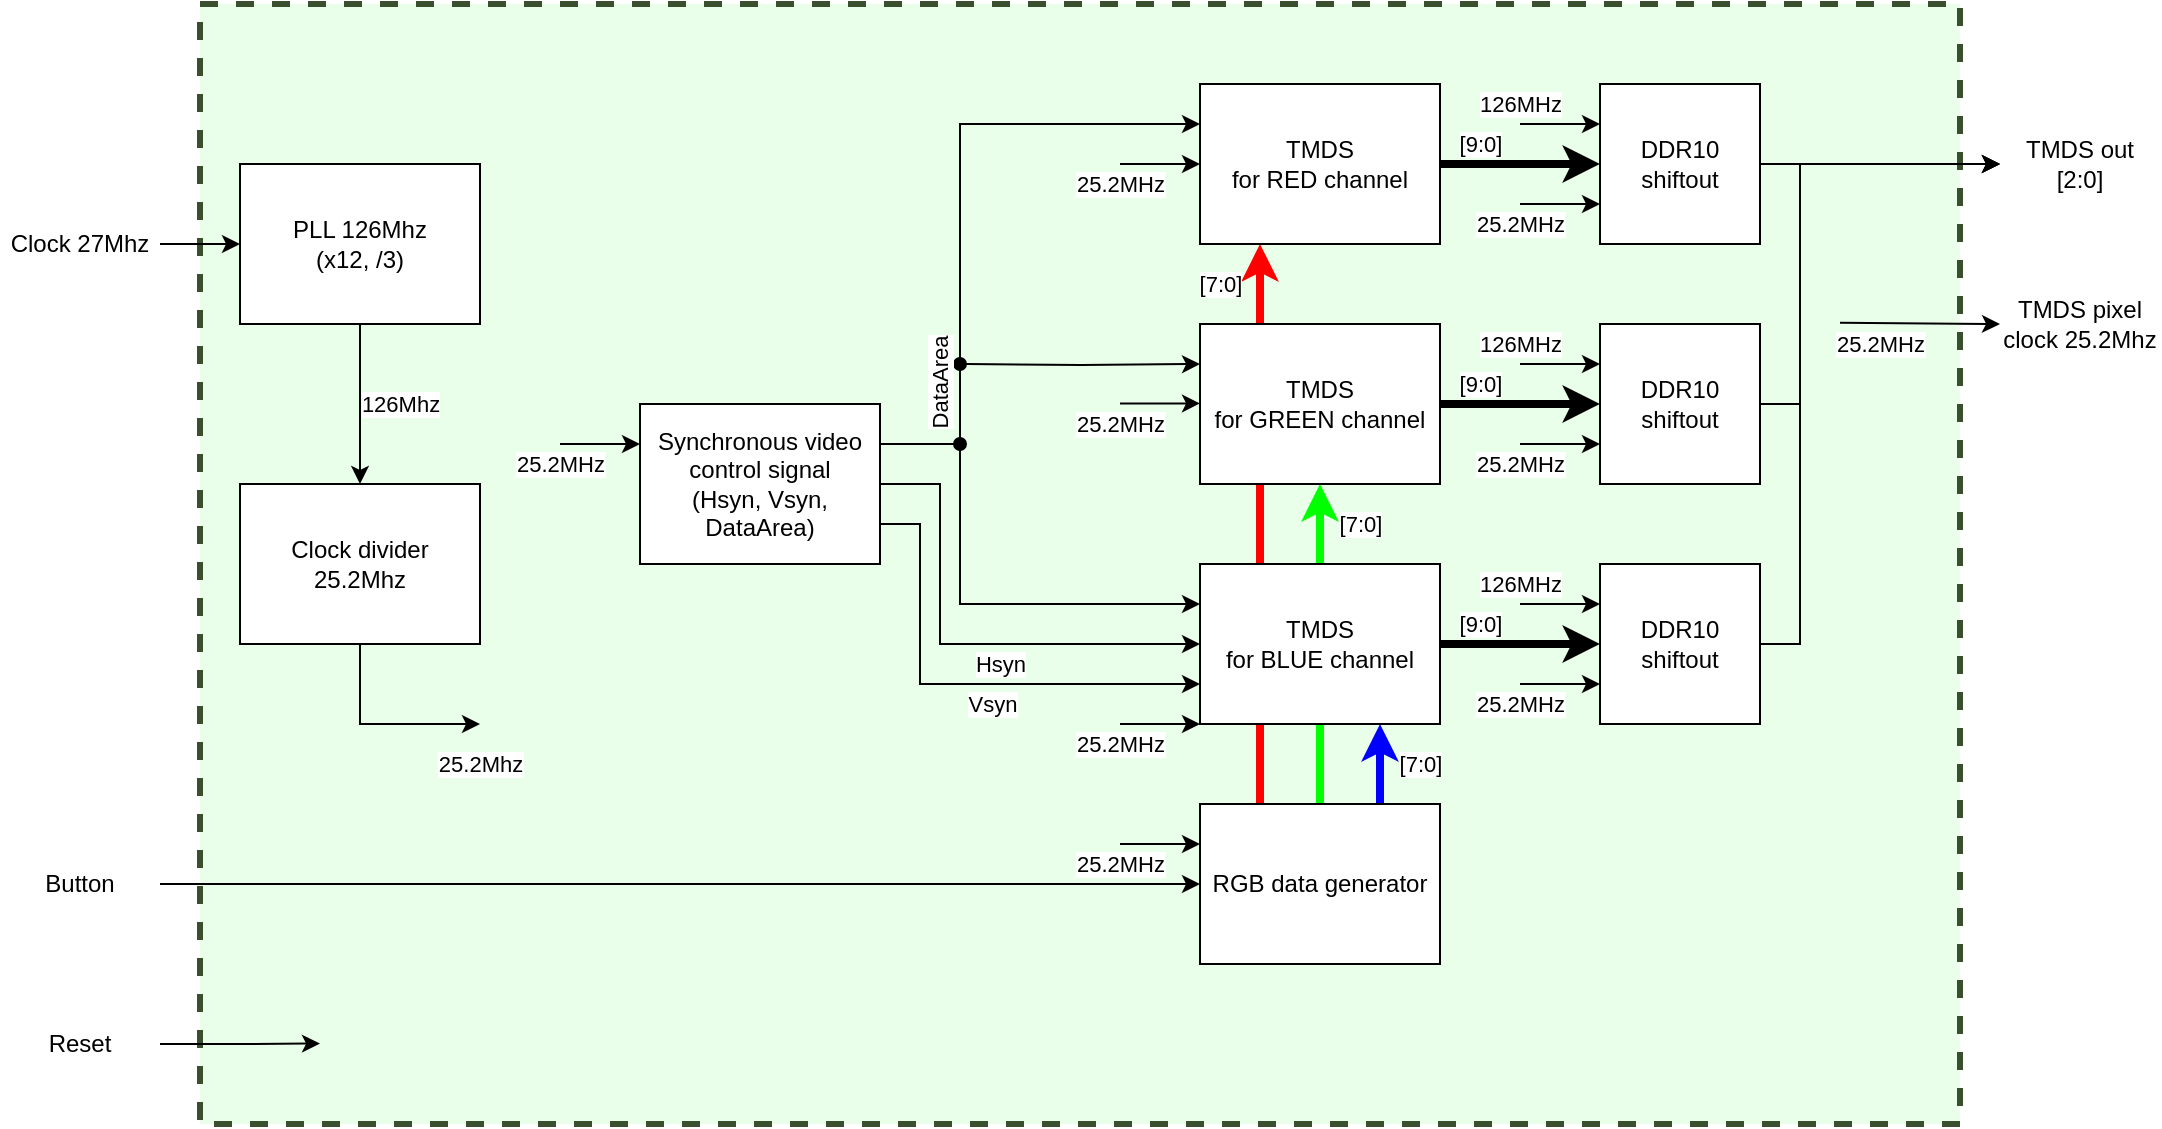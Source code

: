 <mxfile>
    <diagram id="GlaTxKUYCz7_4uUPIkvQ" name="Page-1">
        <mxGraphModel dx="1179" dy="662" grid="1" gridSize="10" guides="1" tooltips="1" connect="1" arrows="1" fold="1" page="1" pageScale="1" pageWidth="1100" pageHeight="850" math="0" shadow="0">
            <root>
                <mxCell id="0"/>
                <mxCell id="1" parent="0"/>
                <mxCell id="101" value="" style="rounded=0;whiteSpace=wrap;html=1;dashed=1;fillColor=#EAFFE9;strokeColor=#394F2D;strokeWidth=3;align=center;" vertex="1" parent="1">
                    <mxGeometry x="100" y="160" width="880" height="560" as="geometry"/>
                </mxCell>
                <mxCell id="67" value="[7:0]" style="edgeStyle=orthogonalEdgeStyle;rounded=0;html=1;exitX=0.5;exitY=0;exitDx=0;exitDy=0;entryX=0.5;entryY=1;entryDx=0;entryDy=0;strokeColor=#00FF00;strokeWidth=4;" edge="1" parent="1" source="33" target="5">
                    <mxGeometry x="0.75" y="-20" relative="1" as="geometry">
                        <mxPoint as="offset"/>
                    </mxGeometry>
                </mxCell>
                <mxCell id="68" value="[7:0]" style="edgeStyle=orthogonalEdgeStyle;rounded=0;html=1;exitX=0.25;exitY=0;exitDx=0;exitDy=0;entryX=0.25;entryY=1;entryDx=0;entryDy=0;strokeColor=#FF0000;strokeWidth=4;" edge="1" parent="1" source="33" target="2">
                    <mxGeometry x="0.857" y="20" relative="1" as="geometry">
                        <mxPoint as="offset"/>
                    </mxGeometry>
                </mxCell>
                <mxCell id="63" value="[9:0]" style="edgeStyle=orthogonalEdgeStyle;rounded=0;html=1;exitX=1;exitY=0.5;exitDx=0;exitDy=0;entryX=0;entryY=0.5;entryDx=0;entryDy=0;strokeWidth=4;" edge="1" parent="1" source="2" target="12">
                    <mxGeometry x="-0.5" y="10" relative="1" as="geometry">
                        <mxPoint as="offset"/>
                    </mxGeometry>
                </mxCell>
                <mxCell id="2" value="TMDS&lt;br&gt;for RED channel" style="rounded=0;whiteSpace=wrap;html=1;" vertex="1" parent="1">
                    <mxGeometry x="600" y="200" width="120" height="80" as="geometry"/>
                </mxCell>
                <mxCell id="77" value="[9:0]" style="edgeStyle=orthogonalEdgeStyle;rounded=0;html=1;exitX=1;exitY=0.5;exitDx=0;exitDy=0;entryX=0;entryY=0.5;entryDx=0;entryDy=0;strokeColor=#000000;strokeWidth=4;" edge="1" parent="1" source="5" target="71">
                    <mxGeometry x="-0.5" y="10" relative="1" as="geometry">
                        <mxPoint as="offset"/>
                    </mxGeometry>
                </mxCell>
                <mxCell id="5" value="TMDS&lt;br&gt;for GREEN channel" style="rounded=0;whiteSpace=wrap;html=1;" vertex="1" parent="1">
                    <mxGeometry x="600" y="320" width="120" height="80" as="geometry"/>
                </mxCell>
                <mxCell id="78" value="[9:0]" style="edgeStyle=orthogonalEdgeStyle;rounded=0;html=1;exitX=1;exitY=0.5;exitDx=0;exitDy=0;entryX=0;entryY=0.5;entryDx=0;entryDy=0;strokeColor=#000000;strokeWidth=4;" edge="1" parent="1" source="6" target="74">
                    <mxGeometry x="-0.5" y="10" relative="1" as="geometry">
                        <mxPoint as="offset"/>
                    </mxGeometry>
                </mxCell>
                <mxCell id="6" value="TMDS&lt;br&gt;for BLUE channel" style="rounded=0;whiteSpace=wrap;html=1;" vertex="1" parent="1">
                    <mxGeometry x="600" y="440" width="120" height="80" as="geometry"/>
                </mxCell>
                <mxCell id="8" value="TMDS out [2:0]" style="text;html=1;strokeColor=none;fillColor=none;align=center;verticalAlign=middle;whiteSpace=wrap;rounded=0;dashed=1;" vertex="1" parent="1">
                    <mxGeometry x="1000" y="200" width="80" height="80" as="geometry"/>
                </mxCell>
                <mxCell id="9" value="TMDS pixel clock 25.2Mhz" style="text;html=1;strokeColor=none;fillColor=none;align=center;verticalAlign=middle;whiteSpace=wrap;rounded=0;dashed=1;" vertex="1" parent="1">
                    <mxGeometry x="1000" y="280" width="80" height="80" as="geometry"/>
                </mxCell>
                <mxCell id="90" style="edgeStyle=orthogonalEdgeStyle;rounded=0;html=1;exitX=1;exitY=0.5;exitDx=0;exitDy=0;entryX=0;entryY=0.5;entryDx=0;entryDy=0;strokeColor=#000000;strokeWidth=1;startArrow=none;startFill=0;" edge="1" parent="1" source="12" target="8">
                    <mxGeometry relative="1" as="geometry"/>
                </mxCell>
                <mxCell id="12" value="DDR10 shiftout" style="rounded=0;whiteSpace=wrap;html=1;" vertex="1" parent="1">
                    <mxGeometry x="800" y="200" width="80" height="80" as="geometry"/>
                </mxCell>
                <mxCell id="34" style="edgeStyle=orthogonalEdgeStyle;rounded=0;html=1;exitX=1;exitY=0.5;exitDx=0;exitDy=0;entryX=0;entryY=0.5;entryDx=0;entryDy=0;" edge="1" parent="1" source="26" target="29">
                    <mxGeometry relative="1" as="geometry"/>
                </mxCell>
                <mxCell id="26" value="Clock 27Mhz" style="text;html=1;strokeColor=none;fillColor=none;align=center;verticalAlign=middle;whiteSpace=wrap;rounded=0;dashed=1;" vertex="1" parent="1">
                    <mxGeometry y="240" width="80" height="80" as="geometry"/>
                </mxCell>
                <mxCell id="87" style="edgeStyle=orthogonalEdgeStyle;rounded=0;html=1;exitX=1;exitY=0.5;exitDx=0;exitDy=0;strokeColor=#000000;strokeWidth=1;" edge="1" parent="1" source="27">
                    <mxGeometry relative="1" as="geometry">
                        <mxPoint x="160" y="679.75" as="targetPoint"/>
                    </mxGeometry>
                </mxCell>
                <mxCell id="27" value="Reset" style="text;html=1;strokeColor=none;fillColor=none;align=center;verticalAlign=middle;whiteSpace=wrap;rounded=0;dashed=1;" vertex="1" parent="1">
                    <mxGeometry y="640" width="80" height="80" as="geometry"/>
                </mxCell>
                <mxCell id="86" style="edgeStyle=orthogonalEdgeStyle;rounded=0;html=1;exitX=1;exitY=0.5;exitDx=0;exitDy=0;entryX=0;entryY=0.5;entryDx=0;entryDy=0;strokeColor=#000000;strokeWidth=1;" edge="1" parent="1" source="28" target="33">
                    <mxGeometry relative="1" as="geometry"/>
                </mxCell>
                <mxCell id="28" value="Button" style="text;html=1;strokeColor=none;fillColor=none;align=center;verticalAlign=middle;whiteSpace=wrap;rounded=0;dashed=1;" vertex="1" parent="1">
                    <mxGeometry y="560" width="80" height="80" as="geometry"/>
                </mxCell>
                <mxCell id="35" value="126Mhz" style="edgeStyle=orthogonalEdgeStyle;rounded=0;html=1;exitX=0.5;exitY=1;exitDx=0;exitDy=0;entryX=0.5;entryY=0;entryDx=0;entryDy=0;" edge="1" parent="1" source="29" target="30">
                    <mxGeometry y="20" relative="1" as="geometry">
                        <mxPoint x="210" y="370" as="targetPoint"/>
                        <mxPoint as="offset"/>
                    </mxGeometry>
                </mxCell>
                <mxCell id="29" value="PLL 126Mhz&lt;br&gt;(x12, /3)" style="rounded=0;whiteSpace=wrap;html=1;" vertex="1" parent="1">
                    <mxGeometry x="120" y="240" width="120" height="80" as="geometry"/>
                </mxCell>
                <mxCell id="60" value="25.2Mhz" style="edgeStyle=orthogonalEdgeStyle;rounded=0;html=1;exitX=0.5;exitY=1;exitDx=0;exitDy=0;" edge="1" parent="1" source="30">
                    <mxGeometry x="1" y="-20" relative="1" as="geometry">
                        <mxPoint x="240" y="520" as="targetPoint"/>
                        <Array as="points">
                            <mxPoint x="180" y="520"/>
                        </Array>
                        <mxPoint as="offset"/>
                    </mxGeometry>
                </mxCell>
                <mxCell id="30" value="Clock divider&lt;br&gt;25.2Mhz" style="rounded=0;whiteSpace=wrap;html=1;" vertex="1" parent="1">
                    <mxGeometry x="120" y="400" width="120" height="80" as="geometry"/>
                </mxCell>
                <mxCell id="45" style="edgeStyle=orthogonalEdgeStyle;rounded=0;html=1;exitX=1;exitY=0.25;exitDx=0;exitDy=0;entryX=0;entryY=0.25;entryDx=0;entryDy=0;" edge="1" parent="1" source="32" target="2">
                    <mxGeometry relative="1" as="geometry">
                        <Array as="points">
                            <mxPoint x="480" y="380"/>
                            <mxPoint x="480" y="220"/>
                        </Array>
                    </mxGeometry>
                </mxCell>
                <mxCell id="46" value="" style="edgeStyle=orthogonalEdgeStyle;rounded=0;html=1;entryX=0;entryY=0.25;entryDx=0;entryDy=0;startArrow=oval;startFill=1;" edge="1" parent="1" target="5">
                    <mxGeometry x="-0.333" y="10" relative="1" as="geometry">
                        <mxPoint x="480" y="340" as="sourcePoint"/>
                        <mxPoint as="offset"/>
                    </mxGeometry>
                </mxCell>
                <mxCell id="48" style="edgeStyle=orthogonalEdgeStyle;rounded=0;html=1;entryX=0;entryY=0.25;entryDx=0;entryDy=0;startArrow=oval;startFill=1;" edge="1" parent="1" target="6">
                    <mxGeometry relative="1" as="geometry">
                        <mxPoint x="480" y="380" as="sourcePoint"/>
                        <Array as="points">
                            <mxPoint x="480" y="380"/>
                            <mxPoint x="480" y="460"/>
                        </Array>
                    </mxGeometry>
                </mxCell>
                <mxCell id="89" value="DataArea" style="edgeLabel;html=1;align=center;verticalAlign=middle;resizable=0;points=[];rotation=270;" vertex="1" connectable="0" parent="48">
                    <mxGeometry x="0.054" y="1" relative="1" as="geometry">
                        <mxPoint x="-36" y="-109" as="offset"/>
                    </mxGeometry>
                </mxCell>
                <mxCell id="49" value="Hsyn" style="edgeStyle=orthogonalEdgeStyle;rounded=0;html=1;exitX=1;exitY=0.5;exitDx=0;exitDy=0;entryX=0;entryY=0.5;entryDx=0;entryDy=0;" edge="1" parent="1" source="32" target="6">
                    <mxGeometry x="0.167" y="-10" relative="1" as="geometry">
                        <Array as="points">
                            <mxPoint x="470" y="400"/>
                            <mxPoint x="470" y="480"/>
                        </Array>
                        <mxPoint as="offset"/>
                    </mxGeometry>
                </mxCell>
                <mxCell id="50" style="edgeStyle=orthogonalEdgeStyle;rounded=0;html=1;exitX=1;exitY=0.75;exitDx=0;exitDy=0;entryX=0;entryY=0.75;entryDx=0;entryDy=0;" edge="1" parent="1" source="32" target="6">
                    <mxGeometry relative="1" as="geometry">
                        <Array as="points">
                            <mxPoint x="460" y="420"/>
                            <mxPoint x="460" y="500"/>
                        </Array>
                    </mxGeometry>
                </mxCell>
                <mxCell id="88" value="Vsyn" style="edgeLabel;html=1;align=center;verticalAlign=middle;resizable=0;points=[];" vertex="1" connectable="0" parent="50">
                    <mxGeometry x="0.133" y="2" relative="1" as="geometry">
                        <mxPoint y="12" as="offset"/>
                    </mxGeometry>
                </mxCell>
                <mxCell id="32" value="Synchronous video control signal&lt;br&gt;(Hsyn, Vsyn, DataArea)" style="rounded=0;whiteSpace=wrap;html=1;" vertex="1" parent="1">
                    <mxGeometry x="320" y="360" width="120" height="80" as="geometry"/>
                </mxCell>
                <mxCell id="66" value="[7:0]" style="edgeStyle=orthogonalEdgeStyle;rounded=0;html=1;exitX=0.75;exitY=0;exitDx=0;exitDy=0;entryX=0.75;entryY=1;entryDx=0;entryDy=0;strokeColor=#0000FF;strokeWidth=4;" edge="1" parent="1" source="33" target="6">
                    <mxGeometry y="-20" relative="1" as="geometry">
                        <mxPoint as="offset"/>
                    </mxGeometry>
                </mxCell>
                <mxCell id="33" value="RGB data generator" style="rounded=0;whiteSpace=wrap;html=1;" vertex="1" parent="1">
                    <mxGeometry x="600" y="560" width="120" height="80" as="geometry"/>
                </mxCell>
                <mxCell id="69" value="25.2MHz" style="endArrow=classic;html=1;rounded=0;strokeColor=#000000;strokeWidth=1;entryX=0;entryY=0.75;entryDx=0;entryDy=0;" edge="1" parent="1" target="12">
                    <mxGeometry x="-1" y="-10" width="50" height="50" relative="1" as="geometry">
                        <mxPoint x="760" y="260" as="sourcePoint"/>
                        <mxPoint x="780" y="270" as="targetPoint"/>
                        <mxPoint as="offset"/>
                    </mxGeometry>
                </mxCell>
                <mxCell id="70" value="126MHz" style="endArrow=classic;html=1;rounded=0;strokeColor=#000000;strokeWidth=1;entryX=0;entryY=0.25;entryDx=0;entryDy=0;" edge="1" parent="1" target="12">
                    <mxGeometry x="-1" y="10" width="50" height="50" relative="1" as="geometry">
                        <mxPoint x="760" y="220" as="sourcePoint"/>
                        <mxPoint x="790" y="220" as="targetPoint"/>
                        <mxPoint as="offset"/>
                    </mxGeometry>
                </mxCell>
                <mxCell id="95" style="edgeStyle=orthogonalEdgeStyle;rounded=0;html=1;exitX=1;exitY=0.5;exitDx=0;exitDy=0;entryX=0;entryY=0.5;entryDx=0;entryDy=0;strokeColor=#000000;strokeWidth=1;startArrow=none;startFill=0;endArrow=classic;endFill=1;" edge="1" parent="1" source="71" target="8">
                    <mxGeometry relative="1" as="geometry">
                        <Array as="points">
                            <mxPoint x="900" y="360"/>
                            <mxPoint x="900" y="240"/>
                        </Array>
                    </mxGeometry>
                </mxCell>
                <mxCell id="71" value="DDR10 shiftout" style="rounded=0;whiteSpace=wrap;html=1;" vertex="1" parent="1">
                    <mxGeometry x="800" y="320" width="80" height="80" as="geometry"/>
                </mxCell>
                <mxCell id="72" value="25.2MHz" style="endArrow=classic;html=1;rounded=0;strokeColor=#000000;strokeWidth=1;entryX=0;entryY=0.75;entryDx=0;entryDy=0;" edge="1" target="71" parent="1">
                    <mxGeometry x="-1" y="-10" width="50" height="50" relative="1" as="geometry">
                        <mxPoint x="760.0" y="380" as="sourcePoint"/>
                        <mxPoint x="780" y="390" as="targetPoint"/>
                        <mxPoint as="offset"/>
                    </mxGeometry>
                </mxCell>
                <mxCell id="73" value="126MHz" style="endArrow=classic;html=1;rounded=0;strokeColor=#000000;strokeWidth=1;entryX=0;entryY=0.25;entryDx=0;entryDy=0;" edge="1" target="71" parent="1">
                    <mxGeometry x="-1" y="10" width="50" height="50" relative="1" as="geometry">
                        <mxPoint x="760.0" y="340" as="sourcePoint"/>
                        <mxPoint x="790" y="340" as="targetPoint"/>
                        <mxPoint as="offset"/>
                    </mxGeometry>
                </mxCell>
                <mxCell id="96" style="edgeStyle=orthogonalEdgeStyle;rounded=0;html=1;exitX=1;exitY=0.5;exitDx=0;exitDy=0;entryX=0;entryY=0.5;entryDx=0;entryDy=0;strokeColor=#000000;strokeWidth=1;startArrow=none;startFill=0;endArrow=classic;endFill=1;" edge="1" parent="1" source="74" target="8">
                    <mxGeometry relative="1" as="geometry">
                        <Array as="points">
                            <mxPoint x="900" y="480"/>
                            <mxPoint x="900" y="240"/>
                        </Array>
                    </mxGeometry>
                </mxCell>
                <mxCell id="74" value="DDR10 shiftout" style="rounded=0;whiteSpace=wrap;html=1;" vertex="1" parent="1">
                    <mxGeometry x="800" y="440" width="80" height="80" as="geometry"/>
                </mxCell>
                <mxCell id="75" value="25.2MHz" style="endArrow=classic;html=1;rounded=0;strokeColor=#000000;strokeWidth=1;entryX=0;entryY=0.75;entryDx=0;entryDy=0;" edge="1" target="74" parent="1">
                    <mxGeometry x="-1" y="-10" width="50" height="50" relative="1" as="geometry">
                        <mxPoint x="760.0" y="500" as="sourcePoint"/>
                        <mxPoint x="780" y="510" as="targetPoint"/>
                        <mxPoint as="offset"/>
                    </mxGeometry>
                </mxCell>
                <mxCell id="76" value="126MHz" style="endArrow=classic;html=1;rounded=0;strokeColor=#000000;strokeWidth=1;entryX=0;entryY=0.25;entryDx=0;entryDy=0;" edge="1" target="74" parent="1">
                    <mxGeometry x="-1" y="10" width="50" height="50" relative="1" as="geometry">
                        <mxPoint x="760.0" y="460" as="sourcePoint"/>
                        <mxPoint x="790" y="460" as="targetPoint"/>
                        <mxPoint as="offset"/>
                    </mxGeometry>
                </mxCell>
                <mxCell id="80" value="25.2MHz" style="endArrow=classic;html=1;rounded=0;strokeColor=#000000;strokeWidth=1;entryX=0;entryY=0.25;entryDx=0;entryDy=0;" edge="1" parent="1" target="32">
                    <mxGeometry x="-1" y="-10" width="50" height="50" relative="1" as="geometry">
                        <mxPoint x="280.0" y="380" as="sourcePoint"/>
                        <mxPoint x="320" y="380" as="targetPoint"/>
                        <mxPoint as="offset"/>
                    </mxGeometry>
                </mxCell>
                <mxCell id="81" value="25.2MHz" style="endArrow=classic;html=1;rounded=0;strokeColor=#000000;strokeWidth=1;entryX=0;entryY=0.75;entryDx=0;entryDy=0;" edge="1" parent="1">
                    <mxGeometry x="-1" y="-10" width="50" height="50" relative="1" as="geometry">
                        <mxPoint x="560.0" y="240" as="sourcePoint"/>
                        <mxPoint x="600" y="240" as="targetPoint"/>
                        <mxPoint as="offset"/>
                    </mxGeometry>
                </mxCell>
                <mxCell id="82" value="25.2MHz" style="endArrow=classic;html=1;rounded=0;strokeColor=#000000;strokeWidth=1;entryX=0;entryY=0.75;entryDx=0;entryDy=0;" edge="1" parent="1">
                    <mxGeometry x="-1" y="-10" width="50" height="50" relative="1" as="geometry">
                        <mxPoint x="560.0" y="359.7" as="sourcePoint"/>
                        <mxPoint x="600" y="359.7" as="targetPoint"/>
                        <mxPoint as="offset"/>
                    </mxGeometry>
                </mxCell>
                <mxCell id="83" value="25.2MHz" style="endArrow=classic;html=1;rounded=0;strokeColor=#000000;strokeWidth=1;entryX=0;entryY=0.75;entryDx=0;entryDy=0;" edge="1" parent="1">
                    <mxGeometry x="-1" y="-10" width="50" height="50" relative="1" as="geometry">
                        <mxPoint x="560.0" y="520" as="sourcePoint"/>
                        <mxPoint x="600" y="520" as="targetPoint"/>
                        <mxPoint as="offset"/>
                    </mxGeometry>
                </mxCell>
                <mxCell id="84" value="25.2MHz" style="endArrow=classic;html=1;rounded=0;strokeColor=#000000;strokeWidth=1;entryX=0;entryY=0.75;entryDx=0;entryDy=0;" edge="1" parent="1">
                    <mxGeometry x="-1" y="-10" width="50" height="50" relative="1" as="geometry">
                        <mxPoint x="560.0" y="580" as="sourcePoint"/>
                        <mxPoint x="600" y="580" as="targetPoint"/>
                        <mxPoint as="offset"/>
                    </mxGeometry>
                </mxCell>
                <mxCell id="97" value="25.2MHz" style="endArrow=classic;html=1;rounded=0;strokeColor=#000000;strokeWidth=1;entryX=0;entryY=0.5;entryDx=0;entryDy=0;" edge="1" parent="1" target="9">
                    <mxGeometry x="-0.493" y="-10" width="50" height="50" relative="1" as="geometry">
                        <mxPoint x="920.0" y="319.43" as="sourcePoint"/>
                        <mxPoint x="960" y="319.43" as="targetPoint"/>
                        <mxPoint as="offset"/>
                    </mxGeometry>
                </mxCell>
            </root>
        </mxGraphModel>
    </diagram>
</mxfile>